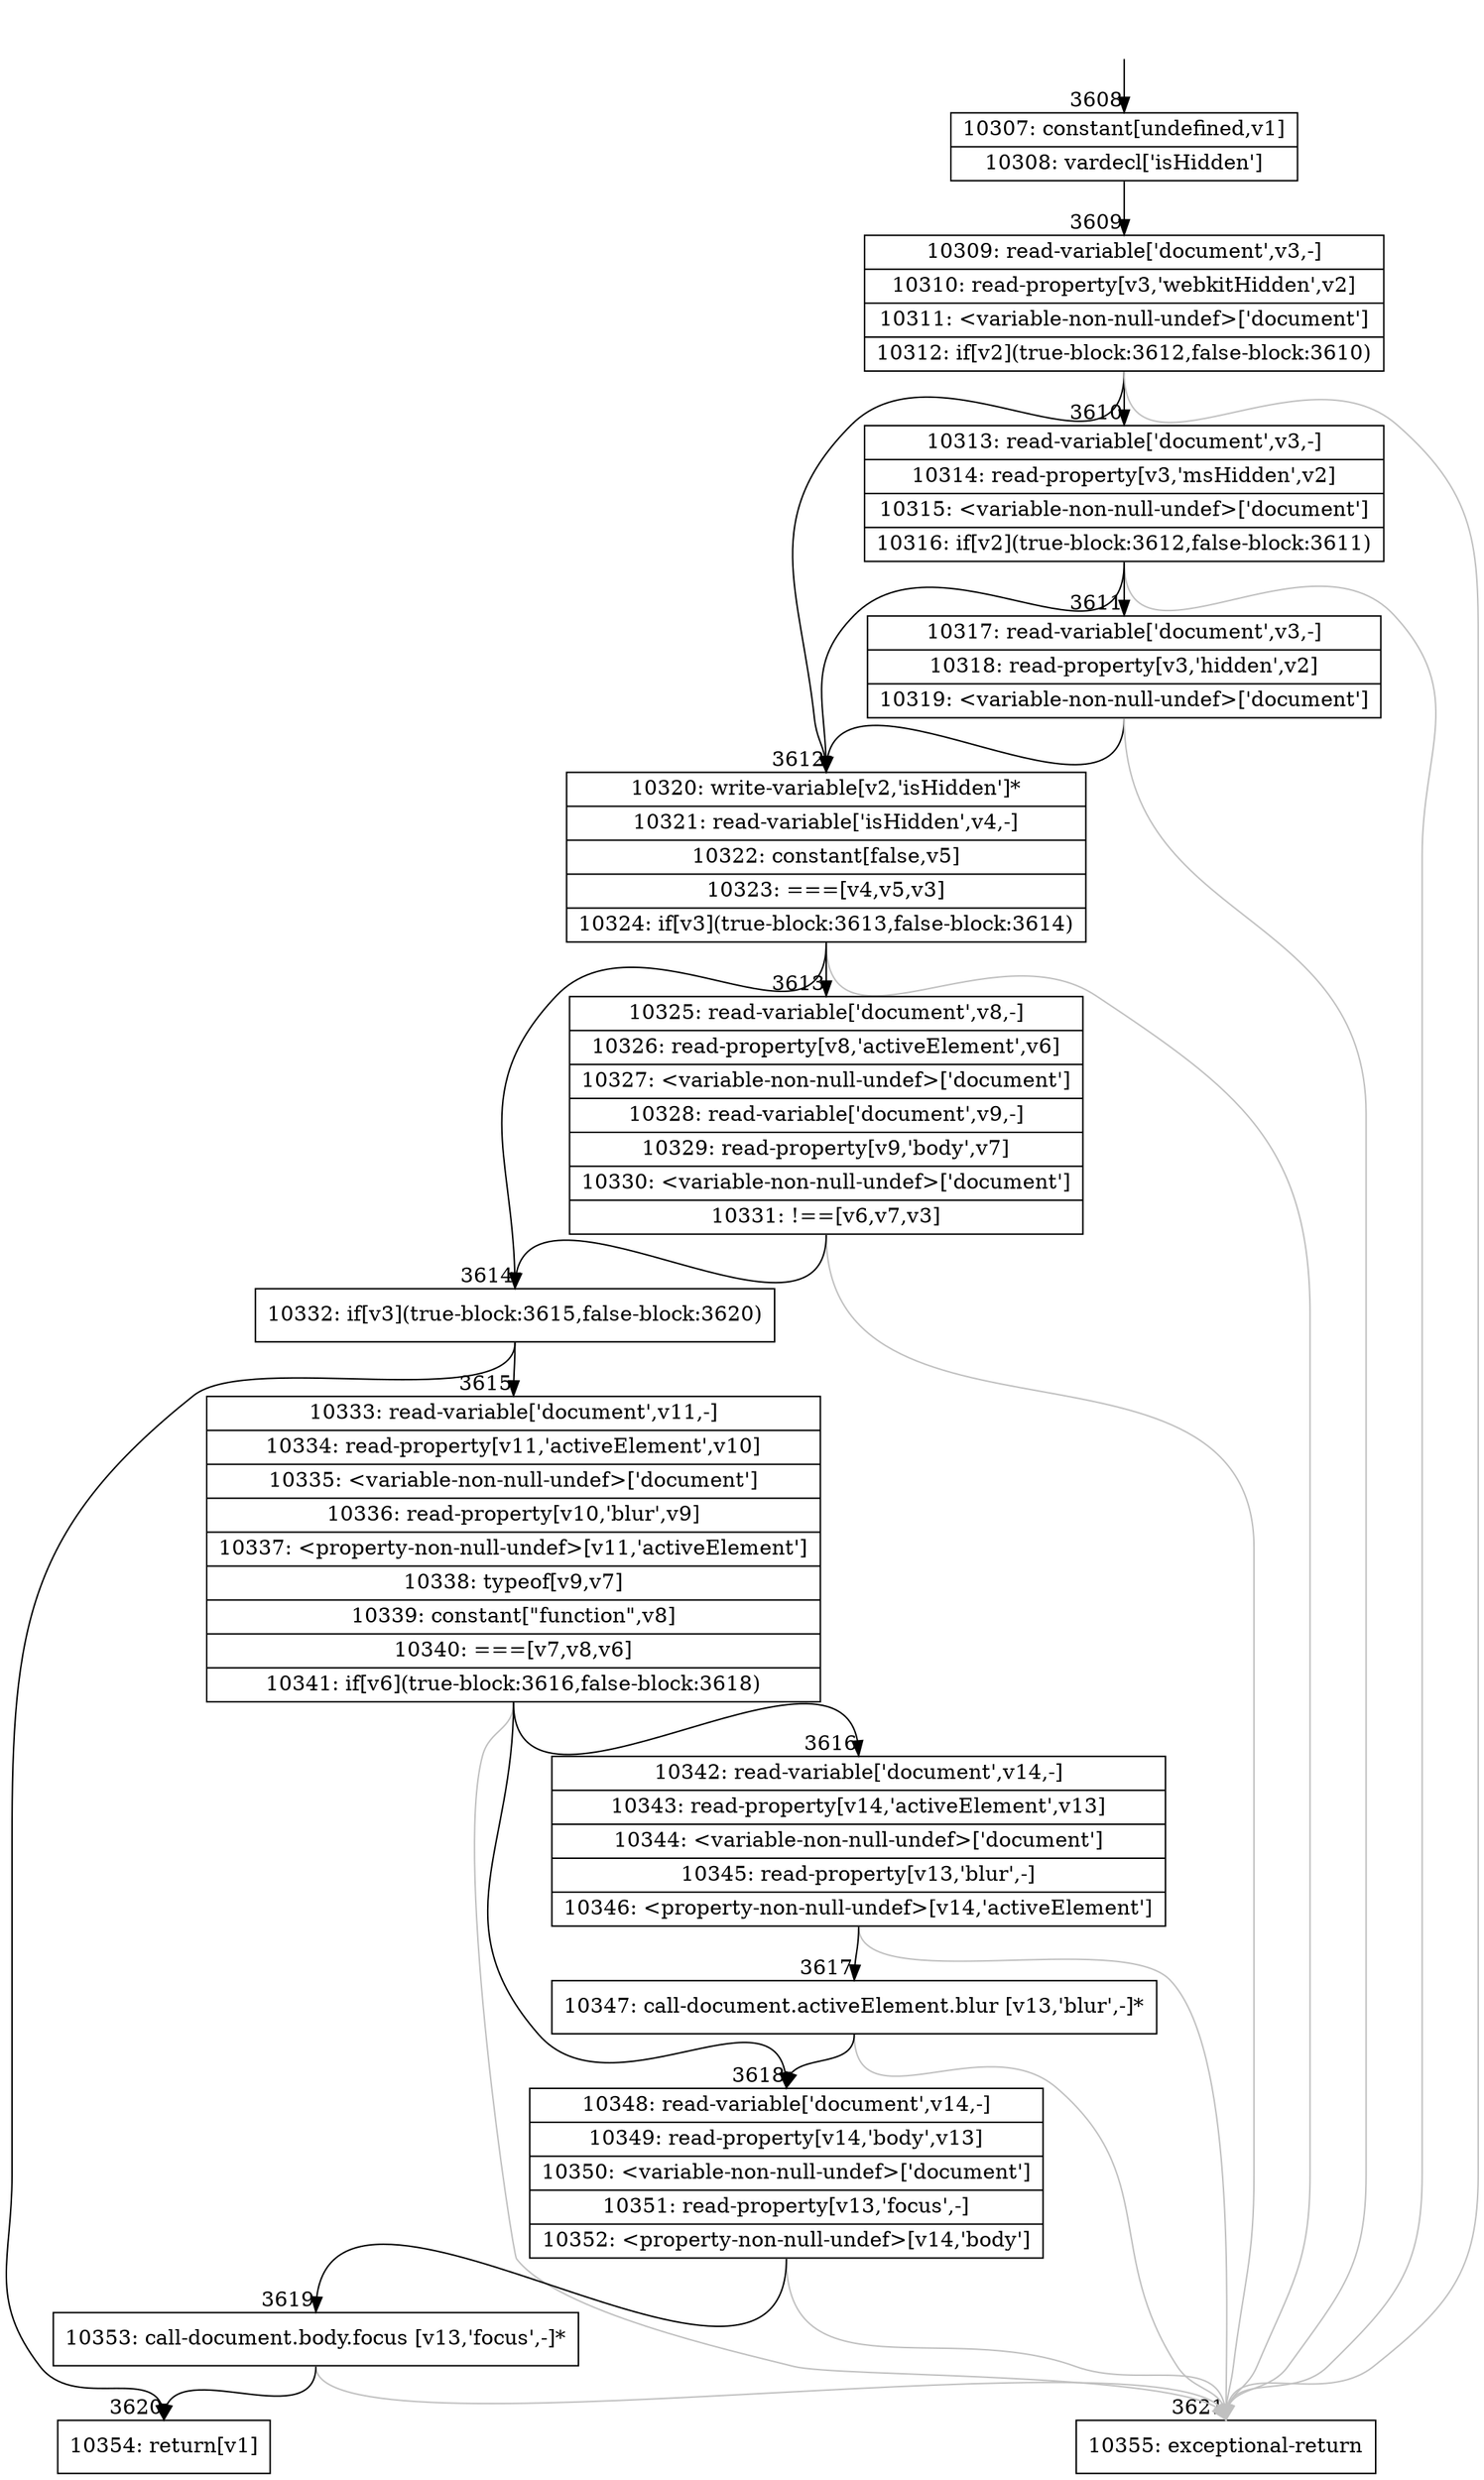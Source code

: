 digraph {
rankdir="TD"
BB_entry212[shape=none,label=""];
BB_entry212 -> BB3608 [tailport=s, headport=n, headlabel="    3608"]
BB3608 [shape=record label="{10307: constant[undefined,v1]|10308: vardecl['isHidden']}" ] 
BB3608 -> BB3609 [tailport=s, headport=n, headlabel="      3609"]
BB3609 [shape=record label="{10309: read-variable['document',v3,-]|10310: read-property[v3,'webkitHidden',v2]|10311: \<variable-non-null-undef\>['document']|10312: if[v2](true-block:3612,false-block:3610)}" ] 
BB3609 -> BB3612 [tailport=s, headport=n, headlabel="      3612"]
BB3609 -> BB3610 [tailport=s, headport=n, headlabel="      3610"]
BB3609 -> BB3621 [tailport=s, headport=n, color=gray, headlabel="      3621"]
BB3610 [shape=record label="{10313: read-variable['document',v3,-]|10314: read-property[v3,'msHidden',v2]|10315: \<variable-non-null-undef\>['document']|10316: if[v2](true-block:3612,false-block:3611)}" ] 
BB3610 -> BB3612 [tailport=s, headport=n]
BB3610 -> BB3611 [tailport=s, headport=n, headlabel="      3611"]
BB3610 -> BB3621 [tailport=s, headport=n, color=gray]
BB3611 [shape=record label="{10317: read-variable['document',v3,-]|10318: read-property[v3,'hidden',v2]|10319: \<variable-non-null-undef\>['document']}" ] 
BB3611 -> BB3612 [tailport=s, headport=n]
BB3611 -> BB3621 [tailport=s, headport=n, color=gray]
BB3612 [shape=record label="{10320: write-variable[v2,'isHidden']*|10321: read-variable['isHidden',v4,-]|10322: constant[false,v5]|10323: ===[v4,v5,v3]|10324: if[v3](true-block:3613,false-block:3614)}" ] 
BB3612 -> BB3614 [tailport=s, headport=n, headlabel="      3614"]
BB3612 -> BB3613 [tailport=s, headport=n, headlabel="      3613"]
BB3612 -> BB3621 [tailport=s, headport=n, color=gray]
BB3613 [shape=record label="{10325: read-variable['document',v8,-]|10326: read-property[v8,'activeElement',v6]|10327: \<variable-non-null-undef\>['document']|10328: read-variable['document',v9,-]|10329: read-property[v9,'body',v7]|10330: \<variable-non-null-undef\>['document']|10331: !==[v6,v7,v3]}" ] 
BB3613 -> BB3614 [tailport=s, headport=n]
BB3613 -> BB3621 [tailport=s, headport=n, color=gray]
BB3614 [shape=record label="{10332: if[v3](true-block:3615,false-block:3620)}" ] 
BB3614 -> BB3615 [tailport=s, headport=n, headlabel="      3615"]
BB3614 -> BB3620 [tailport=s, headport=n, headlabel="      3620"]
BB3615 [shape=record label="{10333: read-variable['document',v11,-]|10334: read-property[v11,'activeElement',v10]|10335: \<variable-non-null-undef\>['document']|10336: read-property[v10,'blur',v9]|10337: \<property-non-null-undef\>[v11,'activeElement']|10338: typeof[v9,v7]|10339: constant[\"function\",v8]|10340: ===[v7,v8,v6]|10341: if[v6](true-block:3616,false-block:3618)}" ] 
BB3615 -> BB3616 [tailport=s, headport=n, headlabel="      3616"]
BB3615 -> BB3618 [tailport=s, headport=n, headlabel="      3618"]
BB3615 -> BB3621 [tailport=s, headport=n, color=gray]
BB3616 [shape=record label="{10342: read-variable['document',v14,-]|10343: read-property[v14,'activeElement',v13]|10344: \<variable-non-null-undef\>['document']|10345: read-property[v13,'blur',-]|10346: \<property-non-null-undef\>[v14,'activeElement']}" ] 
BB3616 -> BB3617 [tailport=s, headport=n, headlabel="      3617"]
BB3616 -> BB3621 [tailport=s, headport=n, color=gray]
BB3617 [shape=record label="{10347: call-document.activeElement.blur [v13,'blur',-]*}" ] 
BB3617 -> BB3618 [tailport=s, headport=n]
BB3617 -> BB3621 [tailport=s, headport=n, color=gray]
BB3618 [shape=record label="{10348: read-variable['document',v14,-]|10349: read-property[v14,'body',v13]|10350: \<variable-non-null-undef\>['document']|10351: read-property[v13,'focus',-]|10352: \<property-non-null-undef\>[v14,'body']}" ] 
BB3618 -> BB3619 [tailport=s, headport=n, headlabel="      3619"]
BB3618 -> BB3621 [tailport=s, headport=n, color=gray]
BB3619 [shape=record label="{10353: call-document.body.focus [v13,'focus',-]*}" ] 
BB3619 -> BB3620 [tailport=s, headport=n]
BB3619 -> BB3621 [tailport=s, headport=n, color=gray]
BB3620 [shape=record label="{10354: return[v1]}" ] 
BB3621 [shape=record label="{10355: exceptional-return}" ] 
//#$~ 4108
}
